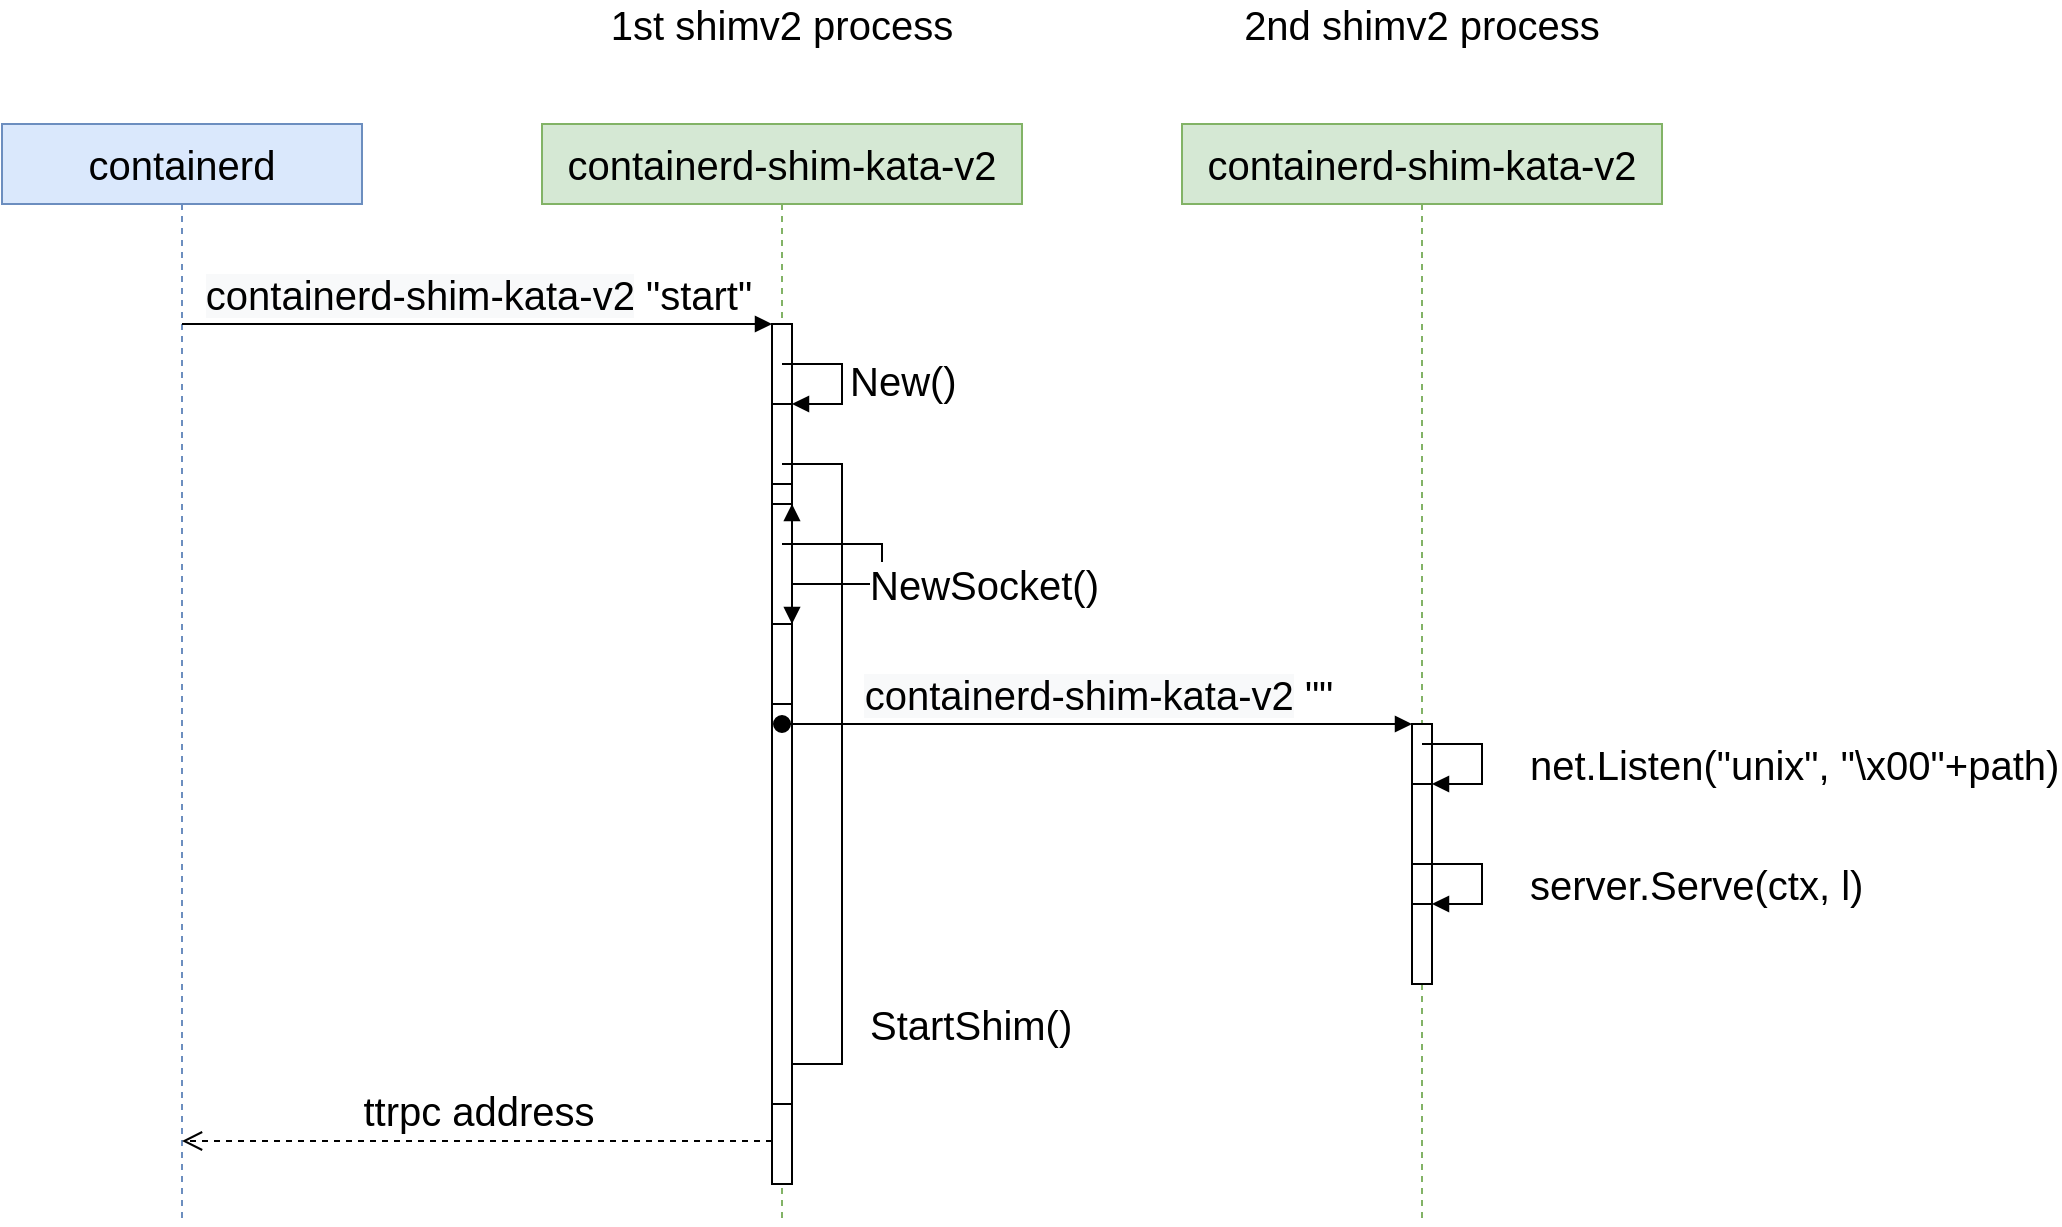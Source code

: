 <mxfile version="14.5.0" type="device"><diagram id="95la-Wa5TYFr9Ij_nEA4" name="Page-1"><mxGraphModel dx="1172" dy="717" grid="1" gridSize="10" guides="1" tooltips="1" connect="1" arrows="1" fold="1" page="1" pageScale="1" pageWidth="2339" pageHeight="3300" math="0" shadow="0"><root><mxCell id="0"/><mxCell id="1" parent="0"/><mxCell id="mnZ-j5dYDc1O1xrAWJ1k-1" value="containerd-shim-kata-v2" style="shape=umlLifeline;perimeter=lifelinePerimeter;whiteSpace=wrap;html=1;container=1;collapsible=0;recursiveResize=0;outlineConnect=0;fontSize=20;fillColor=#d5e8d4;strokeColor=#82b366;" vertex="1" parent="1"><mxGeometry x="400" y="130" width="240" height="550" as="geometry"/></mxCell><mxCell id="mnZ-j5dYDc1O1xrAWJ1k-4" value="" style="html=1;points=[];perimeter=orthogonalPerimeter;fontSize=20;" vertex="1" parent="mnZ-j5dYDc1O1xrAWJ1k-1"><mxGeometry x="115" y="100" width="10" height="430" as="geometry"/></mxCell><mxCell id="mnZ-j5dYDc1O1xrAWJ1k-7" value="" style="html=1;points=[];perimeter=orthogonalPerimeter;fontSize=20;" vertex="1" parent="mnZ-j5dYDc1O1xrAWJ1k-1"><mxGeometry x="115" y="140" width="10" height="40" as="geometry"/></mxCell><mxCell id="mnZ-j5dYDc1O1xrAWJ1k-8" value="New()" style="edgeStyle=orthogonalEdgeStyle;html=1;align=left;spacingLeft=2;endArrow=block;rounded=0;entryX=1;entryY=0;fontSize=20;" edge="1" target="mnZ-j5dYDc1O1xrAWJ1k-7" parent="mnZ-j5dYDc1O1xrAWJ1k-1"><mxGeometry relative="1" as="geometry"><mxPoint x="120" y="120" as="sourcePoint"/><Array as="points"><mxPoint x="150" y="120"/></Array></mxGeometry></mxCell><mxCell id="mnZ-j5dYDc1O1xrAWJ1k-14" value="" style="html=1;points=[];perimeter=orthogonalPerimeter;fontSize=20;" vertex="1" parent="mnZ-j5dYDc1O1xrAWJ1k-1"><mxGeometry x="115" y="190" width="10" height="300" as="geometry"/></mxCell><mxCell id="mnZ-j5dYDc1O1xrAWJ1k-15" value="&lt;div&gt;StartShim()&lt;/div&gt;" style="edgeStyle=orthogonalEdgeStyle;html=1;align=left;spacingLeft=2;endArrow=block;rounded=0;entryX=1;entryY=0;fontSize=20;" edge="1" target="mnZ-j5dYDc1O1xrAWJ1k-14" parent="mnZ-j5dYDc1O1xrAWJ1k-1"><mxGeometry x="-0.024" y="10" relative="1" as="geometry"><mxPoint x="120" y="170" as="sourcePoint"/><Array as="points"><mxPoint x="150" y="170"/><mxPoint x="150" y="470"/><mxPoint x="125" y="470"/></Array><mxPoint as="offset"/></mxGeometry></mxCell><mxCell id="mnZ-j5dYDc1O1xrAWJ1k-16" value="" style="html=1;points=[];perimeter=orthogonalPerimeter;fontSize=20;" vertex="1" parent="mnZ-j5dYDc1O1xrAWJ1k-1"><mxGeometry x="115" y="250" width="10" height="40" as="geometry"/></mxCell><mxCell id="mnZ-j5dYDc1O1xrAWJ1k-17" value="&lt;div&gt;NewSocket()&lt;/div&gt;" style="edgeStyle=orthogonalEdgeStyle;html=1;align=left;spacingLeft=2;endArrow=block;rounded=0;entryX=1;entryY=0;fontSize=20;" edge="1" target="mnZ-j5dYDc1O1xrAWJ1k-16" parent="mnZ-j5dYDc1O1xrAWJ1k-1"><mxGeometry x="0.333" y="-10" relative="1" as="geometry"><mxPoint x="120" y="210" as="sourcePoint"/><Array as="points"><mxPoint x="170" y="210"/><mxPoint x="170" y="230"/></Array><mxPoint x="10" y="10" as="offset"/></mxGeometry></mxCell><mxCell id="mnZ-j5dYDc1O1xrAWJ1k-2" value="containerd" style="shape=umlLifeline;perimeter=lifelinePerimeter;whiteSpace=wrap;html=1;container=1;collapsible=0;recursiveResize=0;outlineConnect=0;fillColor=#dae8fc;strokeColor=#6c8ebf;fontSize=20;" vertex="1" parent="1"><mxGeometry x="130" y="130" width="180" height="550" as="geometry"/></mxCell><mxCell id="mnZ-j5dYDc1O1xrAWJ1k-3" value="containerd-shim-kata-v2" style="shape=umlLifeline;perimeter=lifelinePerimeter;whiteSpace=wrap;html=1;container=1;collapsible=0;recursiveResize=0;outlineConnect=0;fontSize=20;fillColor=#d5e8d4;strokeColor=#82b366;" vertex="1" parent="1"><mxGeometry x="720" y="130" width="240" height="550" as="geometry"/></mxCell><mxCell id="mnZ-j5dYDc1O1xrAWJ1k-12" value="" style="html=1;points=[];perimeter=orthogonalPerimeter;fontSize=20;" vertex="1" parent="mnZ-j5dYDc1O1xrAWJ1k-3"><mxGeometry x="115" y="300" width="10" height="130" as="geometry"/></mxCell><mxCell id="mnZ-j5dYDc1O1xrAWJ1k-13" value="&lt;span style=&quot;background-color: rgb(248 , 249 , 250)&quot;&gt;containerd-shim-kata-v2&lt;/span&gt;&amp;nbsp;&quot;&quot;" style="html=1;verticalAlign=bottom;startArrow=oval;endArrow=block;startSize=8;fontSize=20;" edge="1" target="mnZ-j5dYDc1O1xrAWJ1k-12" parent="mnZ-j5dYDc1O1xrAWJ1k-3"><mxGeometry relative="1" as="geometry"><mxPoint x="-200" y="300" as="sourcePoint"/></mxGeometry></mxCell><mxCell id="mnZ-j5dYDc1O1xrAWJ1k-18" value="" style="html=1;points=[];perimeter=orthogonalPerimeter;fontSize=20;" vertex="1" parent="mnZ-j5dYDc1O1xrAWJ1k-3"><mxGeometry x="115" y="330" width="10" height="40" as="geometry"/></mxCell><mxCell id="mnZ-j5dYDc1O1xrAWJ1k-19" value="&lt;div&gt;net.Listen(&quot;unix&quot;, &quot;\x00&quot;+path)&lt;/div&gt;" style="edgeStyle=orthogonalEdgeStyle;html=1;align=left;spacingLeft=2;endArrow=block;rounded=0;entryX=1;entryY=0;fontSize=20;" edge="1" target="mnZ-j5dYDc1O1xrAWJ1k-18" parent="mnZ-j5dYDc1O1xrAWJ1k-3"><mxGeometry x="0.067" y="20" relative="1" as="geometry"><mxPoint x="120" y="310" as="sourcePoint"/><Array as="points"><mxPoint x="150" y="310"/></Array><mxPoint as="offset"/></mxGeometry></mxCell><mxCell id="mnZ-j5dYDc1O1xrAWJ1k-20" value="" style="html=1;points=[];perimeter=orthogonalPerimeter;fontSize=20;" vertex="1" parent="mnZ-j5dYDc1O1xrAWJ1k-3"><mxGeometry x="115" y="390" width="10" height="40" as="geometry"/></mxCell><mxCell id="mnZ-j5dYDc1O1xrAWJ1k-21" value="server.Serve(ctx, l)" style="edgeStyle=orthogonalEdgeStyle;html=1;align=left;spacingLeft=2;endArrow=block;rounded=0;entryX=1;entryY=0;fontSize=20;" edge="1" target="mnZ-j5dYDc1O1xrAWJ1k-20" parent="mnZ-j5dYDc1O1xrAWJ1k-3"><mxGeometry x="0.067" y="20" relative="1" as="geometry"><mxPoint x="120" y="370" as="sourcePoint"/><Array as="points"><mxPoint x="150" y="370"/></Array><mxPoint as="offset"/></mxGeometry></mxCell><mxCell id="mnZ-j5dYDc1O1xrAWJ1k-5" value="&lt;span style=&quot;background-color: rgb(248 , 249 , 250)&quot;&gt;containerd-shim-kata-v2&lt;/span&gt;&amp;nbsp;&quot;start&quot;" style="html=1;verticalAlign=bottom;endArrow=block;entryX=0;entryY=0;fontSize=20;" edge="1" target="mnZ-j5dYDc1O1xrAWJ1k-4" parent="1"><mxGeometry relative="1" as="geometry"><mxPoint x="220" y="230" as="sourcePoint"/></mxGeometry></mxCell><mxCell id="mnZ-j5dYDc1O1xrAWJ1k-6" value="ttrpc address" style="html=1;verticalAlign=bottom;endArrow=open;dashed=1;endSize=8;exitX=0;exitY=0.95;fontSize=20;" edge="1" source="mnZ-j5dYDc1O1xrAWJ1k-4" parent="1" target="mnZ-j5dYDc1O1xrAWJ1k-2"><mxGeometry relative="1" as="geometry"><mxPoint x="220" y="306" as="targetPoint"/></mxGeometry></mxCell><mxCell id="mnZ-j5dYDc1O1xrAWJ1k-22" value="1st shimv2 process" style="text;html=1;strokeColor=none;fillColor=none;align=center;verticalAlign=middle;whiteSpace=wrap;rounded=0;fontSize=20;" vertex="1" parent="1"><mxGeometry x="405" y="70" width="230" height="20" as="geometry"/></mxCell><mxCell id="mnZ-j5dYDc1O1xrAWJ1k-23" value="2nd shimv2 process" style="text;html=1;strokeColor=none;fillColor=none;align=center;verticalAlign=middle;whiteSpace=wrap;rounded=0;fontSize=20;" vertex="1" parent="1"><mxGeometry x="725" y="70" width="230" height="20" as="geometry"/></mxCell></root></mxGraphModel></diagram></mxfile>